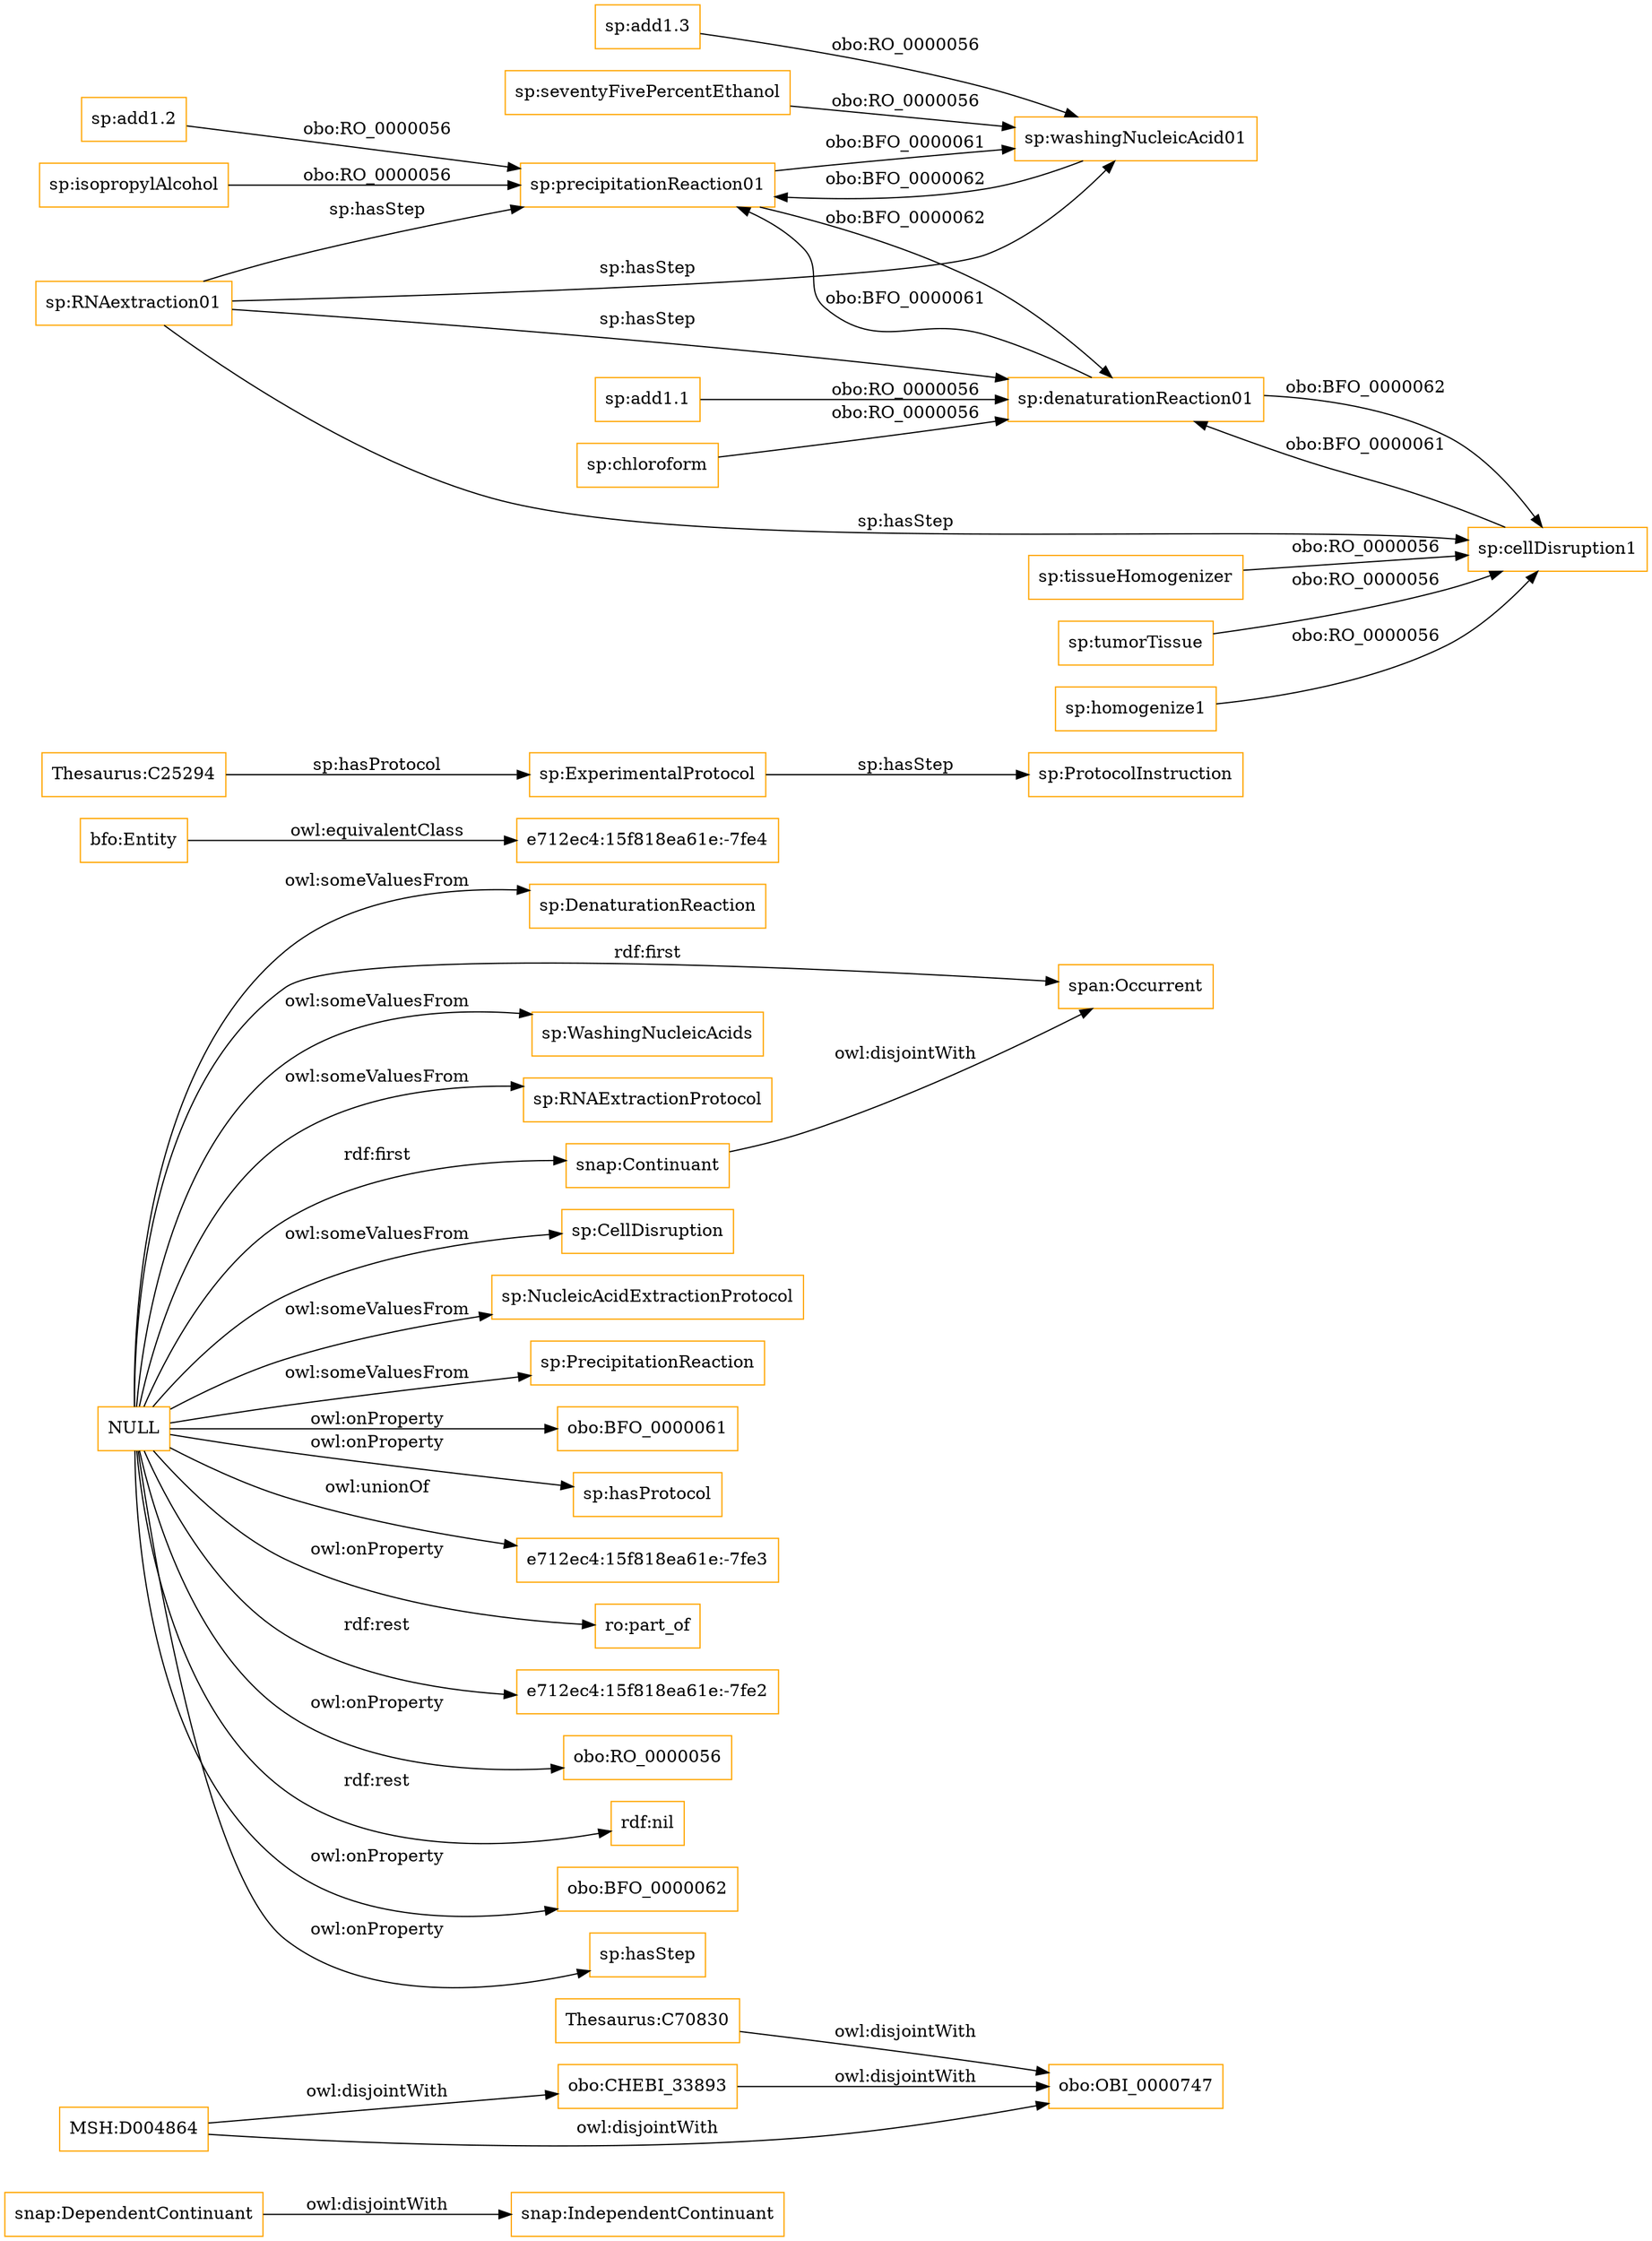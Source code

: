 digraph ar2dtool_diagram { 
rankdir=LR;
size="1501"
node [shape = rectangle, color="orange"]; "snap:DependentContinuant" "Thesaurus:C70830" "sp:DenaturationReaction" "span:Occurrent" "snap:IndependentContinuant" "bfo:Entity" "obo:CHEBI_33893" "sp:ExperimentalProtocol" "sp:WashingNucleicAcids" "e712ec4:15f818ea61e:-7fe4" "sp:RNAExtractionProtocol" "Thesaurus:C25294" "snap:Continuant" "sp:CellDisruption" "sp:ProtocolInstruction" "sp:NucleicAcidExtractionProtocol" "sp:PrecipitationReaction" "obo:OBI_0000747" "MSH:D004864" ; /*classes style*/
	"NULL" -> "sp:NucleicAcidExtractionProtocol" [ label = "owl:someValuesFrom" ];
	"NULL" -> "sp:RNAExtractionProtocol" [ label = "owl:someValuesFrom" ];
	"NULL" -> "obo:BFO_0000061" [ label = "owl:onProperty" ];
	"NULL" -> "sp:hasProtocol" [ label = "owl:onProperty" ];
	"NULL" -> "span:Occurrent" [ label = "rdf:first" ];
	"NULL" -> "e712ec4:15f818ea61e:-7fe3" [ label = "owl:unionOf" ];
	"NULL" -> "sp:WashingNucleicAcids" [ label = "owl:someValuesFrom" ];
	"NULL" -> "ro:part_of" [ label = "owl:onProperty" ];
	"NULL" -> "sp:CellDisruption" [ label = "owl:someValuesFrom" ];
	"NULL" -> "sp:PrecipitationReaction" [ label = "owl:someValuesFrom" ];
	"NULL" -> "sp:DenaturationReaction" [ label = "owl:someValuesFrom" ];
	"NULL" -> "e712ec4:15f818ea61e:-7fe2" [ label = "rdf:rest" ];
	"NULL" -> "obo:RO_0000056" [ label = "owl:onProperty" ];
	"NULL" -> "rdf:nil" [ label = "rdf:rest" ];
	"NULL" -> "snap:Continuant" [ label = "rdf:first" ];
	"NULL" -> "obo:BFO_0000062" [ label = "owl:onProperty" ];
	"NULL" -> "sp:hasStep" [ label = "owl:onProperty" ];
	"sp:isopropylAlcohol" -> "sp:precipitationReaction01" [ label = "obo:RO_0000056" ];
	"sp:tissueHomogenizer" -> "sp:cellDisruption1" [ label = "obo:RO_0000056" ];
	"Thesaurus:C70830" -> "obo:OBI_0000747" [ label = "owl:disjointWith" ];
	"sp:add1.3" -> "sp:washingNucleicAcid01" [ label = "obo:RO_0000056" ];
	"sp:tumorTissue" -> "sp:cellDisruption1" [ label = "obo:RO_0000056" ];
	"obo:CHEBI_33893" -> "obo:OBI_0000747" [ label = "owl:disjointWith" ];
	"sp:precipitationReaction01" -> "sp:washingNucleicAcid01" [ label = "obo:BFO_0000061" ];
	"sp:precipitationReaction01" -> "sp:denaturationReaction01" [ label = "obo:BFO_0000062" ];
	"sp:washingNucleicAcid01" -> "sp:precipitationReaction01" [ label = "obo:BFO_0000062" ];
	"MSH:D004864" -> "obo:OBI_0000747" [ label = "owl:disjointWith" ];
	"MSH:D004864" -> "obo:CHEBI_33893" [ label = "owl:disjointWith" ];
	"sp:add1.2" -> "sp:precipitationReaction01" [ label = "obo:RO_0000056" ];
	"snap:DependentContinuant" -> "snap:IndependentContinuant" [ label = "owl:disjointWith" ];
	"sp:homogenize1" -> "sp:cellDisruption1" [ label = "obo:RO_0000056" ];
	"sp:cellDisruption1" -> "sp:denaturationReaction01" [ label = "obo:BFO_0000061" ];
	"sp:seventyFivePercentEthanol" -> "sp:washingNucleicAcid01" [ label = "obo:RO_0000056" ];
	"sp:denaturationReaction01" -> "sp:precipitationReaction01" [ label = "obo:BFO_0000061" ];
	"sp:denaturationReaction01" -> "sp:cellDisruption1" [ label = "obo:BFO_0000062" ];
	"sp:add1.1" -> "sp:denaturationReaction01" [ label = "obo:RO_0000056" ];
	"bfo:Entity" -> "e712ec4:15f818ea61e:-7fe4" [ label = "owl:equivalentClass" ];
	"sp:chloroform" -> "sp:denaturationReaction01" [ label = "obo:RO_0000056" ];
	"snap:Continuant" -> "span:Occurrent" [ label = "owl:disjointWith" ];
	"sp:RNAextraction01" -> "sp:washingNucleicAcid01" [ label = "sp:hasStep" ];
	"sp:RNAextraction01" -> "sp:precipitationReaction01" [ label = "sp:hasStep" ];
	"sp:RNAextraction01" -> "sp:denaturationReaction01" [ label = "sp:hasStep" ];
	"sp:RNAextraction01" -> "sp:cellDisruption1" [ label = "sp:hasStep" ];
	"Thesaurus:C25294" -> "sp:ExperimentalProtocol" [ label = "sp:hasProtocol" ];
	"sp:ExperimentalProtocol" -> "sp:ProtocolInstruction" [ label = "sp:hasStep" ];

}
